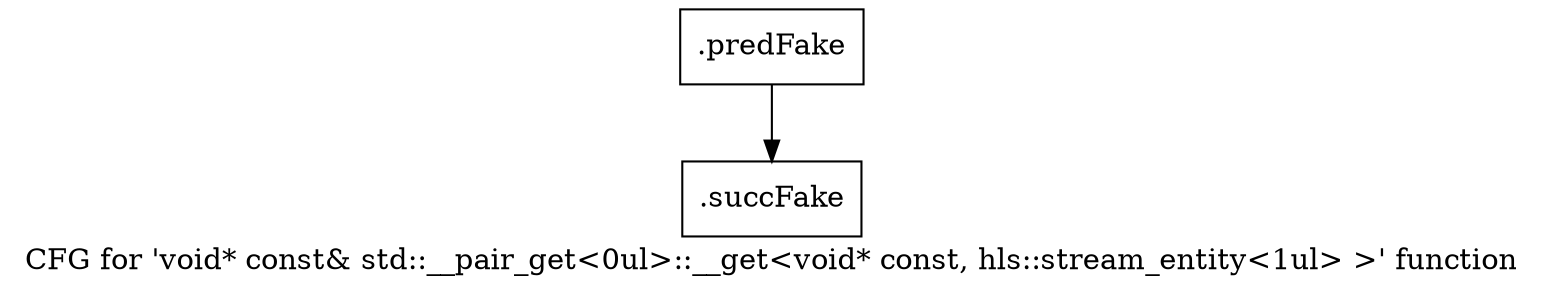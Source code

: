 digraph "CFG for 'void* const& std::__pair_get\<0ul\>::__get\<void* const, hls::stream_entity\<1ul\> \>' function" {
	label="CFG for 'void* const& std::__pair_get\<0ul\>::__get\<void* const, hls::stream_entity\<1ul\> \>' function";

	Node0x51dac60 [shape=record,filename="",linenumber="",label="{.predFake}"];
	Node0x51dac60 -> Node0x52c3e90[ callList="" memoryops="" filename="/home/akhilkushe/Xilinx/Vitis_HLS/2021.2/tps/lnx64/gcc-6.2.0/lib/gcc/x86_64-pc-linux-gnu/6.2.0/../../../../include/c++/6.2.0/utility" execusionnum="12"];
	Node0x52c3e90 [shape=record,filename="/home/akhilkushe/Xilinx/Vitis_HLS/2021.2/tps/lnx64/gcc-6.2.0/lib/gcc/x86_64-pc-linux-gnu/6.2.0/../../../../include/c++/6.2.0/utility",linenumber="168",label="{.succFake}"];
}

